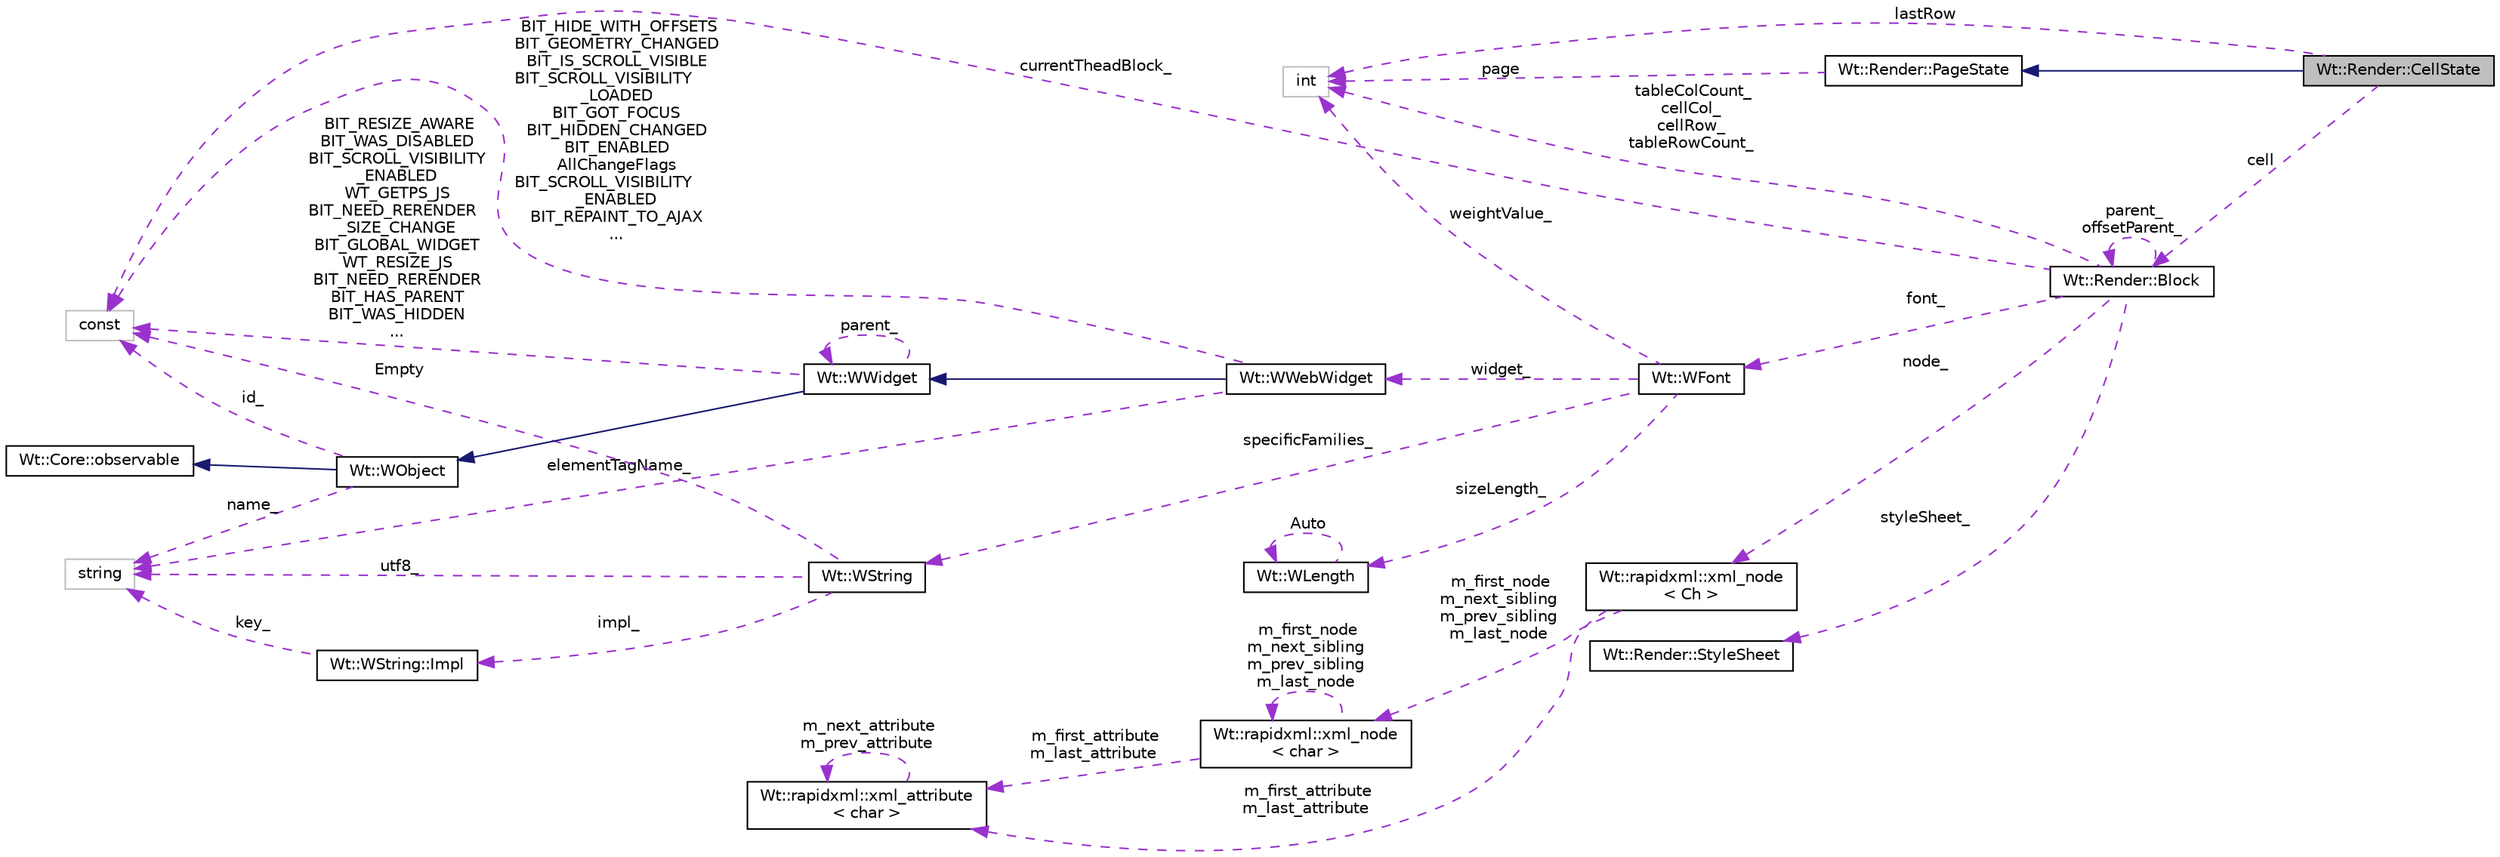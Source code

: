 digraph "Wt::Render::CellState"
{
 // LATEX_PDF_SIZE
  edge [fontname="Helvetica",fontsize="10",labelfontname="Helvetica",labelfontsize="10"];
  node [fontname="Helvetica",fontsize="10",shape=record];
  rankdir="LR";
  Node1 [label="Wt::Render::CellState",height=0.2,width=0.4,color="black", fillcolor="grey75", style="filled", fontcolor="black",tooltip=" "];
  Node2 -> Node1 [dir="back",color="midnightblue",fontsize="10",style="solid",fontname="Helvetica"];
  Node2 [label="Wt::Render::PageState",height=0.2,width=0.4,color="black", fillcolor="white", style="filled",URL="$structWt_1_1Render_1_1PageState.html",tooltip=" "];
  Node3 -> Node2 [dir="back",color="darkorchid3",fontsize="10",style="dashed",label=" page" ,fontname="Helvetica"];
  Node3 [label="int",height=0.2,width=0.4,color="grey75", fillcolor="white", style="filled",tooltip=" "];
  Node4 -> Node1 [dir="back",color="darkorchid3",fontsize="10",style="dashed",label=" cell" ,fontname="Helvetica"];
  Node4 [label="Wt::Render::Block",height=0.2,width=0.4,color="black", fillcolor="white", style="filled",URL="$classWt_1_1Render_1_1Block.html",tooltip=" "];
  Node5 -> Node4 [dir="back",color="darkorchid3",fontsize="10",style="dashed",label=" styleSheet_" ,fontname="Helvetica"];
  Node5 [label="Wt::Render::StyleSheet",height=0.2,width=0.4,color="black", fillcolor="white", style="filled",URL="$classWt_1_1Render_1_1StyleSheet.html",tooltip=" "];
  Node4 -> Node4 [dir="back",color="darkorchid3",fontsize="10",style="dashed",label=" parent_\noffsetParent_" ,fontname="Helvetica"];
  Node3 -> Node4 [dir="back",color="darkorchid3",fontsize="10",style="dashed",label=" tableColCount_\ncellCol_\ncellRow_\ntableRowCount_" ,fontname="Helvetica"];
  Node6 -> Node4 [dir="back",color="darkorchid3",fontsize="10",style="dashed",label=" node_" ,fontname="Helvetica"];
  Node6 [label="Wt::rapidxml::xml_node\l\< Ch \>",height=0.2,width=0.4,color="black", fillcolor="white", style="filled",URL="$classWt_1_1rapidxml_1_1xml__node.html",tooltip=" "];
  Node7 -> Node6 [dir="back",color="darkorchid3",fontsize="10",style="dashed",label=" m_first_attribute\nm_last_attribute" ,fontname="Helvetica"];
  Node7 [label="Wt::rapidxml::xml_attribute\l\< char \>",height=0.2,width=0.4,color="black", fillcolor="white", style="filled",URL="$classWt_1_1rapidxml_1_1xml__attribute.html",tooltip=" "];
  Node7 -> Node7 [dir="back",color="darkorchid3",fontsize="10",style="dashed",label=" m_next_attribute\nm_prev_attribute" ,fontname="Helvetica"];
  Node8 -> Node6 [dir="back",color="darkorchid3",fontsize="10",style="dashed",label=" m_first_node\nm_next_sibling\nm_prev_sibling\nm_last_node" ,fontname="Helvetica"];
  Node8 [label="Wt::rapidxml::xml_node\l\< char \>",height=0.2,width=0.4,color="black", fillcolor="white", style="filled",URL="$classWt_1_1rapidxml_1_1xml__node.html",tooltip=" "];
  Node7 -> Node8 [dir="back",color="darkorchid3",fontsize="10",style="dashed",label=" m_first_attribute\nm_last_attribute" ,fontname="Helvetica"];
  Node8 -> Node8 [dir="back",color="darkorchid3",fontsize="10",style="dashed",label=" m_first_node\nm_next_sibling\nm_prev_sibling\nm_last_node" ,fontname="Helvetica"];
  Node9 -> Node4 [dir="back",color="darkorchid3",fontsize="10",style="dashed",label=" font_" ,fontname="Helvetica"];
  Node9 [label="Wt::WFont",height=0.2,width=0.4,color="black", fillcolor="white", style="filled",URL="$classWt_1_1WFont.html",tooltip="A value class that describes a font."];
  Node10 -> Node9 [dir="back",color="darkorchid3",fontsize="10",style="dashed",label=" specificFamilies_" ,fontname="Helvetica"];
  Node10 [label="Wt::WString",height=0.2,width=0.4,color="black", fillcolor="white", style="filled",URL="$classWt_1_1WString.html",tooltip="A value class which describes a locale-aware unicode string."];
  Node11 -> Node10 [dir="back",color="darkorchid3",fontsize="10",style="dashed",label=" impl_" ,fontname="Helvetica"];
  Node11 [label="Wt::WString::Impl",height=0.2,width=0.4,color="black", fillcolor="white", style="filled",URL="$structWt_1_1WString_1_1Impl.html",tooltip=" "];
  Node12 -> Node11 [dir="back",color="darkorchid3",fontsize="10",style="dashed",label=" key_" ,fontname="Helvetica"];
  Node12 [label="string",height=0.2,width=0.4,color="grey75", fillcolor="white", style="filled",tooltip=" "];
  Node12 -> Node10 [dir="back",color="darkorchid3",fontsize="10",style="dashed",label=" utf8_" ,fontname="Helvetica"];
  Node13 -> Node10 [dir="back",color="darkorchid3",fontsize="10",style="dashed",label=" Empty" ,fontname="Helvetica"];
  Node13 [label="const",height=0.2,width=0.4,color="grey75", fillcolor="white", style="filled",tooltip=" "];
  Node3 -> Node9 [dir="back",color="darkorchid3",fontsize="10",style="dashed",label=" weightValue_" ,fontname="Helvetica"];
  Node14 -> Node9 [dir="back",color="darkorchid3",fontsize="10",style="dashed",label=" widget_" ,fontname="Helvetica"];
  Node14 [label="Wt::WWebWidget",height=0.2,width=0.4,color="black", fillcolor="white", style="filled",URL="$classWt_1_1WWebWidget.html",tooltip="A base class for widgets with an HTML counterpart."];
  Node15 -> Node14 [dir="back",color="midnightblue",fontsize="10",style="solid",fontname="Helvetica"];
  Node15 [label="Wt::WWidget",height=0.2,width=0.4,color="black", fillcolor="white", style="filled",URL="$classWt_1_1WWidget.html",tooltip="The abstract base class for a user-interface component."];
  Node16 -> Node15 [dir="back",color="midnightblue",fontsize="10",style="solid",fontname="Helvetica"];
  Node16 [label="Wt::WObject",height=0.2,width=0.4,color="black", fillcolor="white", style="filled",URL="$classWt_1_1WObject.html",tooltip="A base class for objects that participate in the signal/slot system."];
  Node17 -> Node16 [dir="back",color="midnightblue",fontsize="10",style="solid",fontname="Helvetica"];
  Node17 [label="Wt::Core::observable",height=0.2,width=0.4,color="black", fillcolor="white", style="filled",URL="$classWt_1_1Core_1_1observable.html",tooltip="A base class for objects whose life-time can be tracked."];
  Node12 -> Node16 [dir="back",color="darkorchid3",fontsize="10",style="dashed",label=" name_" ,fontname="Helvetica"];
  Node13 -> Node16 [dir="back",color="darkorchid3",fontsize="10",style="dashed",label=" id_" ,fontname="Helvetica"];
  Node15 -> Node15 [dir="back",color="darkorchid3",fontsize="10",style="dashed",label=" parent_" ,fontname="Helvetica"];
  Node13 -> Node15 [dir="back",color="darkorchid3",fontsize="10",style="dashed",label=" BIT_RESIZE_AWARE\nBIT_WAS_DISABLED\nBIT_SCROLL_VISIBILITY\l_ENABLED\nWT_GETPS_JS\nBIT_NEED_RERENDER\l_SIZE_CHANGE\nBIT_GLOBAL_WIDGET\nWT_RESIZE_JS\nBIT_NEED_RERENDER\nBIT_HAS_PARENT\nBIT_WAS_HIDDEN\n..." ,fontname="Helvetica"];
  Node12 -> Node14 [dir="back",color="darkorchid3",fontsize="10",style="dashed",label=" elementTagName_" ,fontname="Helvetica"];
  Node13 -> Node14 [dir="back",color="darkorchid3",fontsize="10",style="dashed",label=" BIT_HIDE_WITH_OFFSETS\nBIT_GEOMETRY_CHANGED\nBIT_IS_SCROLL_VISIBLE\nBIT_SCROLL_VISIBILITY\l_LOADED\nBIT_GOT_FOCUS\nBIT_HIDDEN_CHANGED\nBIT_ENABLED\nAllChangeFlags\nBIT_SCROLL_VISIBILITY\l_ENABLED\nBIT_REPAINT_TO_AJAX\n..." ,fontname="Helvetica"];
  Node18 -> Node9 [dir="back",color="darkorchid3",fontsize="10",style="dashed",label=" sizeLength_" ,fontname="Helvetica"];
  Node18 [label="Wt::WLength",height=0.2,width=0.4,color="black", fillcolor="white", style="filled",URL="$classWt_1_1WLength.html",tooltip="A value class that describes a CSS length."];
  Node18 -> Node18 [dir="back",color="darkorchid3",fontsize="10",style="dashed",label=" Auto" ,fontname="Helvetica"];
  Node13 -> Node4 [dir="back",color="darkorchid3",fontsize="10",style="dashed",label=" currentTheadBlock_" ,fontname="Helvetica"];
  Node3 -> Node1 [dir="back",color="darkorchid3",fontsize="10",style="dashed",label=" lastRow" ,fontname="Helvetica"];
}
